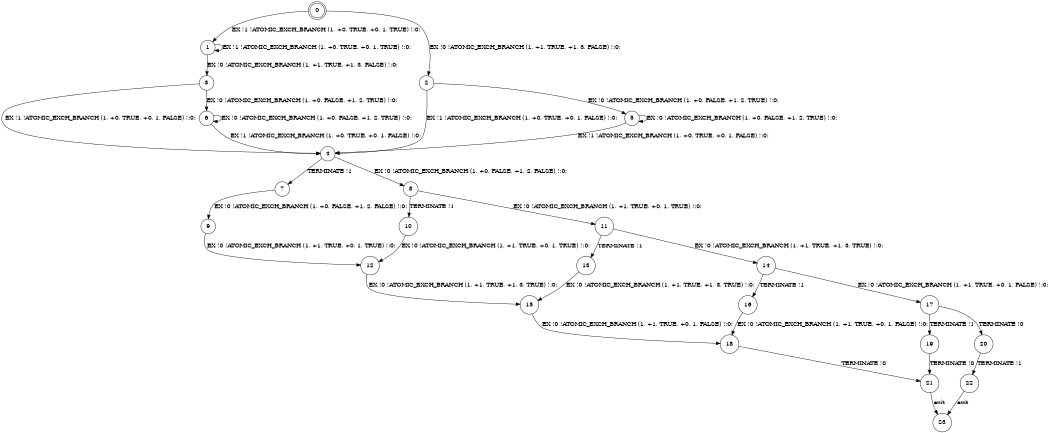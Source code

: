 digraph BCG {
size = "7, 10.5";
center = TRUE;
node [shape = circle];
0 [peripheries = 2];
0 -> 1 [label = "EX !1 !ATOMIC_EXCH_BRANCH (1, +0, TRUE, +0, 1, TRUE) !:0:"];
0 -> 2 [label = "EX !0 !ATOMIC_EXCH_BRANCH (1, +1, TRUE, +1, 3, FALSE) !:0:"];
1 -> 3 [label = "EX !0 !ATOMIC_EXCH_BRANCH (1, +1, TRUE, +1, 3, FALSE) !:0:"];
1 -> 1 [label = "EX !1 !ATOMIC_EXCH_BRANCH (1, +0, TRUE, +0, 1, TRUE) !:0:"];
2 -> 4 [label = "EX !1 !ATOMIC_EXCH_BRANCH (1, +0, TRUE, +0, 1, FALSE) !:0:"];
2 -> 5 [label = "EX !0 !ATOMIC_EXCH_BRANCH (1, +0, FALSE, +1, 2, TRUE) !:0:"];
3 -> 4 [label = "EX !1 !ATOMIC_EXCH_BRANCH (1, +0, TRUE, +0, 1, FALSE) !:0:"];
3 -> 6 [label = "EX !0 !ATOMIC_EXCH_BRANCH (1, +0, FALSE, +1, 2, TRUE) !:0:"];
4 -> 7 [label = "TERMINATE !1"];
4 -> 8 [label = "EX !0 !ATOMIC_EXCH_BRANCH (1, +0, FALSE, +1, 2, FALSE) !:0:"];
5 -> 4 [label = "EX !1 !ATOMIC_EXCH_BRANCH (1, +0, TRUE, +0, 1, FALSE) !:0:"];
5 -> 5 [label = "EX !0 !ATOMIC_EXCH_BRANCH (1, +0, FALSE, +1, 2, TRUE) !:0:"];
6 -> 4 [label = "EX !1 !ATOMIC_EXCH_BRANCH (1, +0, TRUE, +0, 1, FALSE) !:0:"];
6 -> 6 [label = "EX !0 !ATOMIC_EXCH_BRANCH (1, +0, FALSE, +1, 2, TRUE) !:0:"];
7 -> 9 [label = "EX !0 !ATOMIC_EXCH_BRANCH (1, +0, FALSE, +1, 2, FALSE) !:0:"];
8 -> 10 [label = "TERMINATE !1"];
8 -> 11 [label = "EX !0 !ATOMIC_EXCH_BRANCH (1, +1, TRUE, +0, 1, TRUE) !:0:"];
9 -> 12 [label = "EX !0 !ATOMIC_EXCH_BRANCH (1, +1, TRUE, +0, 1, TRUE) !:0:"];
10 -> 12 [label = "EX !0 !ATOMIC_EXCH_BRANCH (1, +1, TRUE, +0, 1, TRUE) !:0:"];
11 -> 13 [label = "TERMINATE !1"];
11 -> 14 [label = "EX !0 !ATOMIC_EXCH_BRANCH (1, +1, TRUE, +1, 3, TRUE) !:0:"];
12 -> 15 [label = "EX !0 !ATOMIC_EXCH_BRANCH (1, +1, TRUE, +1, 3, TRUE) !:0:"];
13 -> 15 [label = "EX !0 !ATOMIC_EXCH_BRANCH (1, +1, TRUE, +1, 3, TRUE) !:0:"];
14 -> 16 [label = "TERMINATE !1"];
14 -> 17 [label = "EX !0 !ATOMIC_EXCH_BRANCH (1, +1, TRUE, +0, 1, FALSE) !:0:"];
15 -> 18 [label = "EX !0 !ATOMIC_EXCH_BRANCH (1, +1, TRUE, +0, 1, FALSE) !:0:"];
16 -> 18 [label = "EX !0 !ATOMIC_EXCH_BRANCH (1, +1, TRUE, +0, 1, FALSE) !:0:"];
17 -> 19 [label = "TERMINATE !1"];
17 -> 20 [label = "TERMINATE !0"];
18 -> 21 [label = "TERMINATE !0"];
19 -> 21 [label = "TERMINATE !0"];
20 -> 22 [label = "TERMINATE !1"];
21 -> 23 [label = "exit"];
22 -> 23 [label = "exit"];
}
